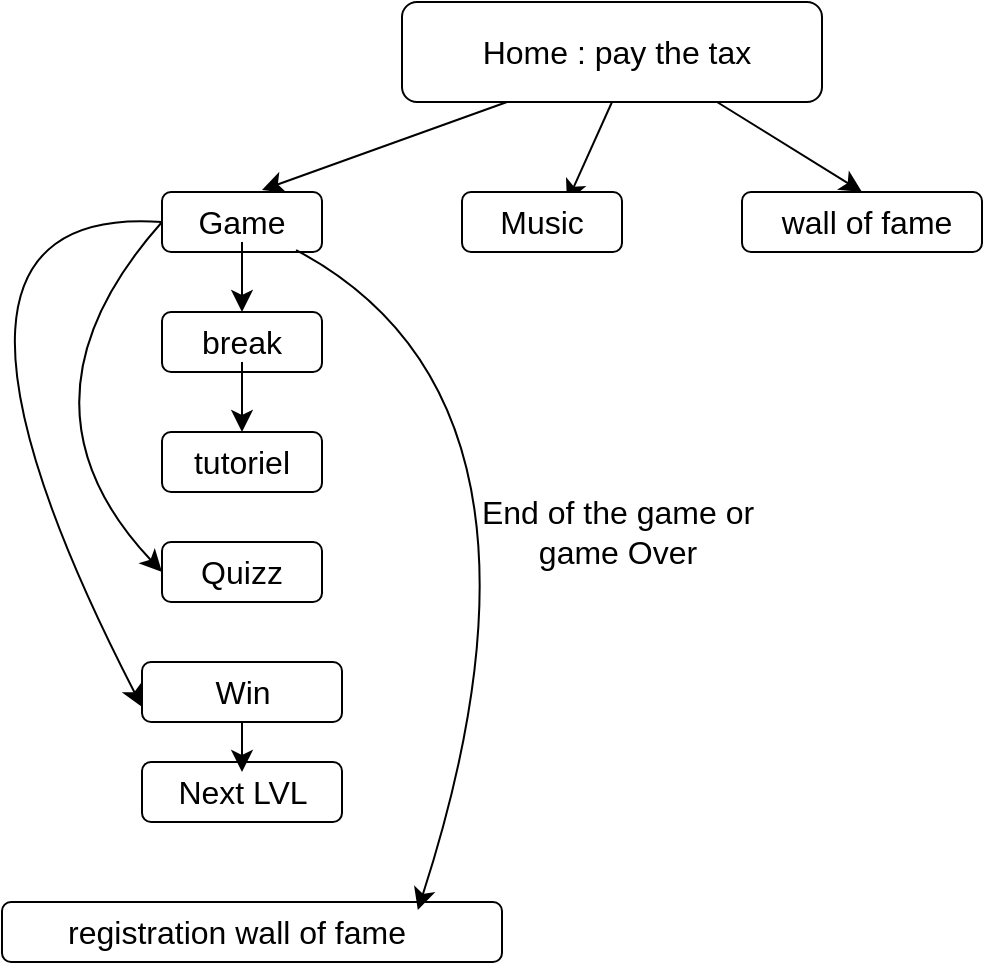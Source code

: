 <mxfile version="28.2.7">
  <diagram name="Page-1" id="r6B8x0QKH-kvrP_j_i89">
    <mxGraphModel dx="703" dy="800" grid="1" gridSize="10" guides="1" tooltips="1" connect="1" arrows="1" fold="1" page="1" pageScale="1" pageWidth="850" pageHeight="1100" math="0" shadow="0">
      <root>
        <mxCell id="0" />
        <mxCell id="1" parent="0" />
        <mxCell id="kIlkW52egTvyDx5EiE2C-23" style="edgeStyle=none;curved=1;rounded=0;orthogonalLoop=1;jettySize=auto;html=1;exitX=0.5;exitY=1;exitDx=0;exitDy=0;entryX=0.75;entryY=0;entryDx=0;entryDy=0;fontSize=12;startSize=8;endSize=8;" edge="1" parent="1" source="kIlkW52egTvyDx5EiE2C-1" target="kIlkW52egTvyDx5EiE2C-9">
          <mxGeometry relative="1" as="geometry" />
        </mxCell>
        <mxCell id="kIlkW52egTvyDx5EiE2C-24" style="edgeStyle=none;curved=1;rounded=0;orthogonalLoop=1;jettySize=auto;html=1;exitX=0.75;exitY=1;exitDx=0;exitDy=0;entryX=0.5;entryY=0;entryDx=0;entryDy=0;fontSize=12;startSize=8;endSize=8;" edge="1" parent="1" source="kIlkW52egTvyDx5EiE2C-1" target="kIlkW52egTvyDx5EiE2C-11">
          <mxGeometry relative="1" as="geometry" />
        </mxCell>
        <mxCell id="kIlkW52egTvyDx5EiE2C-1" value="" style="rounded=1;whiteSpace=wrap;html=1;" vertex="1" parent="1">
          <mxGeometry x="230" y="150" width="210" height="50" as="geometry" />
        </mxCell>
        <mxCell id="kIlkW52egTvyDx5EiE2C-2" value="Home : pay the tax" style="text;strokeColor=none;fillColor=none;html=1;align=center;verticalAlign=middle;whiteSpace=wrap;rounded=0;fontSize=16;" vertex="1" parent="1">
          <mxGeometry x="255" y="160" width="165" height="30" as="geometry" />
        </mxCell>
        <mxCell id="kIlkW52egTvyDx5EiE2C-10" style="edgeStyle=none;curved=1;rounded=0;orthogonalLoop=1;jettySize=auto;html=1;exitX=0;exitY=0.25;exitDx=0;exitDy=0;entryX=0;entryY=0.5;entryDx=0;entryDy=0;fontSize=12;startSize=8;endSize=8;" edge="1" parent="1" source="kIlkW52egTvyDx5EiE2C-4" target="kIlkW52egTvyDx5EiE2C-5">
          <mxGeometry relative="1" as="geometry" />
        </mxCell>
        <mxCell id="kIlkW52egTvyDx5EiE2C-27" style="edgeStyle=none;curved=1;rounded=0;orthogonalLoop=1;jettySize=auto;html=1;exitX=0;exitY=0.5;exitDx=0;exitDy=0;entryX=0;entryY=0.5;entryDx=0;entryDy=0;fontSize=12;startSize=8;endSize=8;" edge="1" parent="1" source="kIlkW52egTvyDx5EiE2C-4" target="kIlkW52egTvyDx5EiE2C-17">
          <mxGeometry relative="1" as="geometry">
            <Array as="points">
              <mxPoint x="30" y="350" />
            </Array>
          </mxGeometry>
        </mxCell>
        <mxCell id="kIlkW52egTvyDx5EiE2C-4" value="" style="rounded=1;whiteSpace=wrap;html=1;" vertex="1" parent="1">
          <mxGeometry x="110" y="245" width="80" height="30" as="geometry" />
        </mxCell>
        <mxCell id="kIlkW52egTvyDx5EiE2C-25" style="edgeStyle=none;curved=1;rounded=0;orthogonalLoop=1;jettySize=auto;html=1;entryX=0.5;entryY=0;entryDx=0;entryDy=0;fontSize=12;startSize=8;endSize=8;" edge="1" parent="1" source="kIlkW52egTvyDx5EiE2C-5" target="kIlkW52egTvyDx5EiE2C-6">
          <mxGeometry relative="1" as="geometry" />
        </mxCell>
        <mxCell id="kIlkW52egTvyDx5EiE2C-32" style="edgeStyle=none;curved=1;rounded=0;orthogonalLoop=1;jettySize=auto;html=1;entryX=0;entryY=0.75;entryDx=0;entryDy=0;fontSize=12;startSize=8;endSize=8;" edge="1" parent="1" target="kIlkW52egTvyDx5EiE2C-30">
          <mxGeometry relative="1" as="geometry">
            <mxPoint x="110" y="260" as="sourcePoint" />
            <Array as="points">
              <mxPoint x="-30" y="250" />
            </Array>
          </mxGeometry>
        </mxCell>
        <mxCell id="kIlkW52egTvyDx5EiE2C-5" value="Game" style="text;strokeColor=none;fillColor=none;html=1;align=center;verticalAlign=middle;whiteSpace=wrap;rounded=0;fontSize=16;" vertex="1" parent="1">
          <mxGeometry x="125" y="250" width="50" height="20" as="geometry" />
        </mxCell>
        <mxCell id="kIlkW52egTvyDx5EiE2C-6" value="" style="rounded=1;whiteSpace=wrap;html=1;" vertex="1" parent="1">
          <mxGeometry x="110" y="305" width="80" height="30" as="geometry" />
        </mxCell>
        <mxCell id="kIlkW52egTvyDx5EiE2C-26" style="edgeStyle=none;curved=1;rounded=0;orthogonalLoop=1;jettySize=auto;html=1;entryX=0.5;entryY=0;entryDx=0;entryDy=0;fontSize=12;startSize=8;endSize=8;" edge="1" parent="1" source="kIlkW52egTvyDx5EiE2C-7" target="kIlkW52egTvyDx5EiE2C-13">
          <mxGeometry relative="1" as="geometry" />
        </mxCell>
        <mxCell id="kIlkW52egTvyDx5EiE2C-7" value="break" style="text;strokeColor=none;fillColor=none;html=1;align=center;verticalAlign=middle;whiteSpace=wrap;rounded=0;fontSize=16;" vertex="1" parent="1">
          <mxGeometry x="125" y="310" width="50" height="20" as="geometry" />
        </mxCell>
        <mxCell id="kIlkW52egTvyDx5EiE2C-8" value="" style="rounded=1;whiteSpace=wrap;html=1;" vertex="1" parent="1">
          <mxGeometry x="260" y="245" width="80" height="30" as="geometry" />
        </mxCell>
        <mxCell id="kIlkW52egTvyDx5EiE2C-9" value="Music" style="text;strokeColor=none;fillColor=none;html=1;align=center;verticalAlign=middle;whiteSpace=wrap;rounded=0;fontSize=16;" vertex="1" parent="1">
          <mxGeometry x="275" y="250" width="50" height="20" as="geometry" />
        </mxCell>
        <mxCell id="kIlkW52egTvyDx5EiE2C-11" value="" style="rounded=1;whiteSpace=wrap;html=1;" vertex="1" parent="1">
          <mxGeometry x="400" y="245" width="120" height="30" as="geometry" />
        </mxCell>
        <mxCell id="kIlkW52egTvyDx5EiE2C-12" value="wall of fame" style="text;strokeColor=none;fillColor=none;html=1;align=center;verticalAlign=middle;whiteSpace=wrap;rounded=0;fontSize=16;" vertex="1" parent="1">
          <mxGeometry x="415" y="250" width="95" height="20" as="geometry" />
        </mxCell>
        <mxCell id="kIlkW52egTvyDx5EiE2C-13" value="" style="rounded=1;whiteSpace=wrap;html=1;" vertex="1" parent="1">
          <mxGeometry x="110" y="365" width="80" height="30" as="geometry" />
        </mxCell>
        <mxCell id="kIlkW52egTvyDx5EiE2C-14" value="tutoriel" style="text;strokeColor=none;fillColor=none;html=1;align=center;verticalAlign=middle;whiteSpace=wrap;rounded=0;fontSize=16;" vertex="1" parent="1">
          <mxGeometry x="125" y="370" width="50" height="20" as="geometry" />
        </mxCell>
        <mxCell id="kIlkW52egTvyDx5EiE2C-16" style="edgeStyle=none;curved=1;rounded=0;orthogonalLoop=1;jettySize=auto;html=1;exitX=0;exitY=0.25;exitDx=0;exitDy=0;entryX=0;entryY=0.5;entryDx=0;entryDy=0;fontSize=12;startSize=8;endSize=8;" edge="1" parent="1" source="kIlkW52egTvyDx5EiE2C-17" target="kIlkW52egTvyDx5EiE2C-18">
          <mxGeometry relative="1" as="geometry" />
        </mxCell>
        <mxCell id="kIlkW52egTvyDx5EiE2C-17" value="" style="rounded=1;whiteSpace=wrap;html=1;" vertex="1" parent="1">
          <mxGeometry x="110" y="420" width="80" height="30" as="geometry" />
        </mxCell>
        <mxCell id="kIlkW52egTvyDx5EiE2C-18" value="Quizz" style="text;strokeColor=none;fillColor=none;html=1;align=center;verticalAlign=middle;whiteSpace=wrap;rounded=0;fontSize=16;" vertex="1" parent="1">
          <mxGeometry x="125" y="425" width="50" height="20" as="geometry" />
        </mxCell>
        <mxCell id="kIlkW52egTvyDx5EiE2C-19" style="edgeStyle=none;curved=1;rounded=0;orthogonalLoop=1;jettySize=auto;html=1;exitX=0;exitY=0.25;exitDx=0;exitDy=0;entryX=0;entryY=0.5;entryDx=0;entryDy=0;fontSize=12;startSize=8;endSize=8;" edge="1" parent="1" source="kIlkW52egTvyDx5EiE2C-20" target="kIlkW52egTvyDx5EiE2C-21">
          <mxGeometry relative="1" as="geometry" />
        </mxCell>
        <mxCell id="kIlkW52egTvyDx5EiE2C-20" value="" style="rounded=1;whiteSpace=wrap;html=1;" vertex="1" parent="1">
          <mxGeometry x="100" y="530" width="100" height="30" as="geometry" />
        </mxCell>
        <mxCell id="kIlkW52egTvyDx5EiE2C-21" value="Next LVL" style="text;strokeColor=none;fillColor=none;html=1;align=center;verticalAlign=middle;whiteSpace=wrap;rounded=0;fontSize=16;" vertex="1" parent="1">
          <mxGeometry x="112.5" y="535" width="75" height="20" as="geometry" />
        </mxCell>
        <mxCell id="kIlkW52egTvyDx5EiE2C-22" style="edgeStyle=none;curved=1;rounded=0;orthogonalLoop=1;jettySize=auto;html=1;entryX=0.625;entryY=-0.033;entryDx=0;entryDy=0;entryPerimeter=0;fontSize=12;startSize=8;endSize=8;exitX=0.25;exitY=1;exitDx=0;exitDy=0;" edge="1" parent="1" source="kIlkW52egTvyDx5EiE2C-1" target="kIlkW52egTvyDx5EiE2C-4">
          <mxGeometry relative="1" as="geometry" />
        </mxCell>
        <mxCell id="kIlkW52egTvyDx5EiE2C-29" style="edgeStyle=none;curved=1;rounded=0;orthogonalLoop=1;jettySize=auto;html=1;exitX=0;exitY=0.25;exitDx=0;exitDy=0;entryX=0;entryY=0.5;entryDx=0;entryDy=0;fontSize=12;startSize=8;endSize=8;" edge="1" parent="1" source="kIlkW52egTvyDx5EiE2C-30" target="kIlkW52egTvyDx5EiE2C-31">
          <mxGeometry relative="1" as="geometry" />
        </mxCell>
        <mxCell id="kIlkW52egTvyDx5EiE2C-34" style="edgeStyle=none;curved=1;rounded=0;orthogonalLoop=1;jettySize=auto;html=1;exitX=0.5;exitY=1;exitDx=0;exitDy=0;entryX=0.5;entryY=0;entryDx=0;entryDy=0;fontSize=12;startSize=8;endSize=8;" edge="1" parent="1" source="kIlkW52egTvyDx5EiE2C-30" target="kIlkW52egTvyDx5EiE2C-21">
          <mxGeometry relative="1" as="geometry" />
        </mxCell>
        <mxCell id="kIlkW52egTvyDx5EiE2C-30" value="" style="rounded=1;whiteSpace=wrap;html=1;" vertex="1" parent="1">
          <mxGeometry x="100" y="480" width="100" height="30" as="geometry" />
        </mxCell>
        <mxCell id="kIlkW52egTvyDx5EiE2C-31" value="Win" style="text;strokeColor=none;fillColor=none;html=1;align=center;verticalAlign=middle;whiteSpace=wrap;rounded=0;fontSize=16;" vertex="1" parent="1">
          <mxGeometry x="112.5" y="485" width="75" height="20" as="geometry" />
        </mxCell>
        <mxCell id="kIlkW52egTvyDx5EiE2C-35" value="" style="rounded=1;whiteSpace=wrap;html=1;" vertex="1" parent="1">
          <mxGeometry x="30" y="600" width="250" height="30" as="geometry" />
        </mxCell>
        <mxCell id="kIlkW52egTvyDx5EiE2C-36" value="registration wall of fame" style="text;strokeColor=none;fillColor=none;html=1;align=center;verticalAlign=middle;whiteSpace=wrap;rounded=0;fontSize=16;" vertex="1" parent="1">
          <mxGeometry x="45" y="605" width="205" height="20" as="geometry" />
        </mxCell>
        <mxCell id="kIlkW52egTvyDx5EiE2C-38" style="edgeStyle=none;curved=1;rounded=0;orthogonalLoop=1;jettySize=auto;html=1;entryX=0.941;entryY=-0.05;entryDx=0;entryDy=0;entryPerimeter=0;fontSize=12;startSize=8;endSize=8;exitX=0.838;exitY=0.967;exitDx=0;exitDy=0;exitPerimeter=0;" edge="1" parent="1" source="kIlkW52egTvyDx5EiE2C-4" target="kIlkW52egTvyDx5EiE2C-36">
          <mxGeometry relative="1" as="geometry">
            <Array as="points">
              <mxPoint x="320" y="350" />
            </Array>
          </mxGeometry>
        </mxCell>
        <mxCell id="kIlkW52egTvyDx5EiE2C-39" value="End of the game or game Over" style="text;strokeColor=none;fillColor=none;html=1;align=center;verticalAlign=middle;whiteSpace=wrap;rounded=0;fontSize=16;" vertex="1" parent="1">
          <mxGeometry x="257.5" y="400" width="160" height="30" as="geometry" />
        </mxCell>
      </root>
    </mxGraphModel>
  </diagram>
</mxfile>
